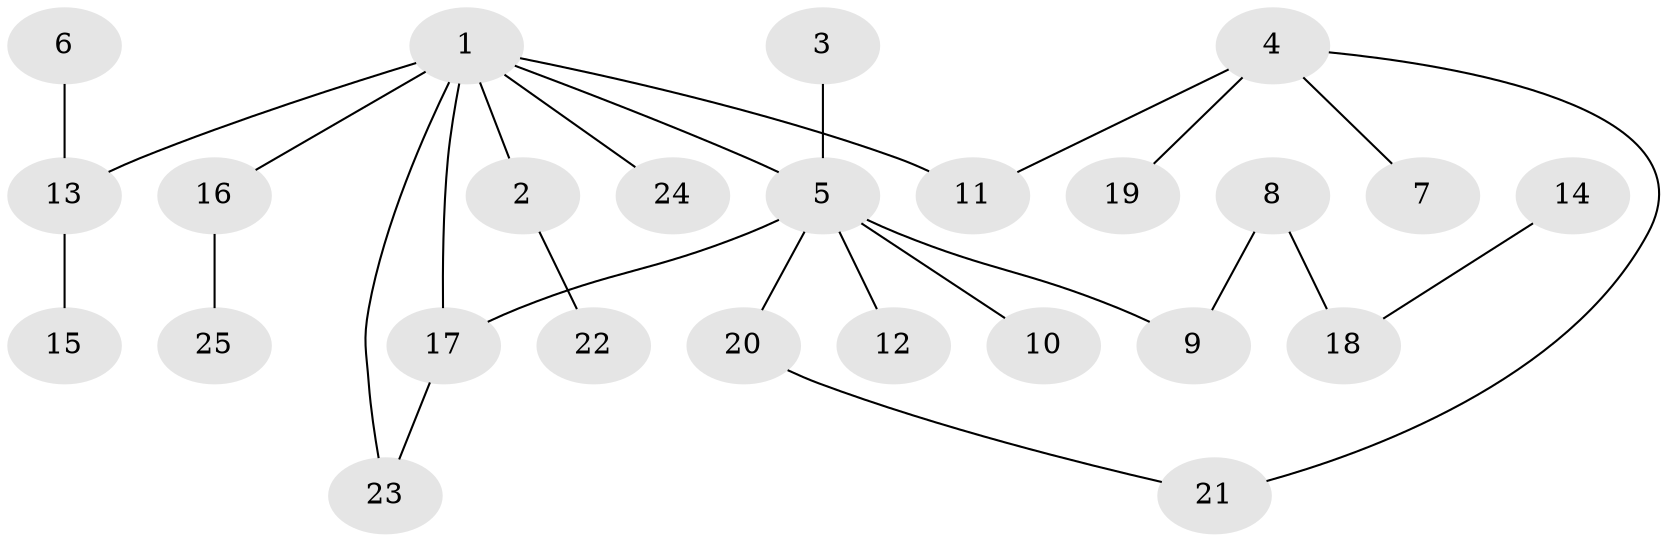 // original degree distribution, {4: 0.08, 7: 0.02, 3: 0.2, 6: 0.02, 2: 0.3, 1: 0.38}
// Generated by graph-tools (version 1.1) at 2025/01/03/09/25 03:01:10]
// undirected, 25 vertices, 27 edges
graph export_dot {
graph [start="1"]
  node [color=gray90,style=filled];
  1;
  2;
  3;
  4;
  5;
  6;
  7;
  8;
  9;
  10;
  11;
  12;
  13;
  14;
  15;
  16;
  17;
  18;
  19;
  20;
  21;
  22;
  23;
  24;
  25;
  1 -- 2 [weight=1.0];
  1 -- 5 [weight=1.0];
  1 -- 11 [weight=1.0];
  1 -- 13 [weight=1.0];
  1 -- 16 [weight=1.0];
  1 -- 17 [weight=1.0];
  1 -- 23 [weight=1.0];
  1 -- 24 [weight=1.0];
  2 -- 22 [weight=1.0];
  3 -- 5 [weight=1.0];
  4 -- 7 [weight=1.0];
  4 -- 11 [weight=1.0];
  4 -- 19 [weight=1.0];
  4 -- 21 [weight=1.0];
  5 -- 9 [weight=1.0];
  5 -- 10 [weight=1.0];
  5 -- 12 [weight=1.0];
  5 -- 17 [weight=1.0];
  5 -- 20 [weight=1.0];
  6 -- 13 [weight=1.0];
  8 -- 9 [weight=1.0];
  8 -- 18 [weight=2.0];
  13 -- 15 [weight=1.0];
  14 -- 18 [weight=1.0];
  16 -- 25 [weight=1.0];
  17 -- 23 [weight=1.0];
  20 -- 21 [weight=1.0];
}
